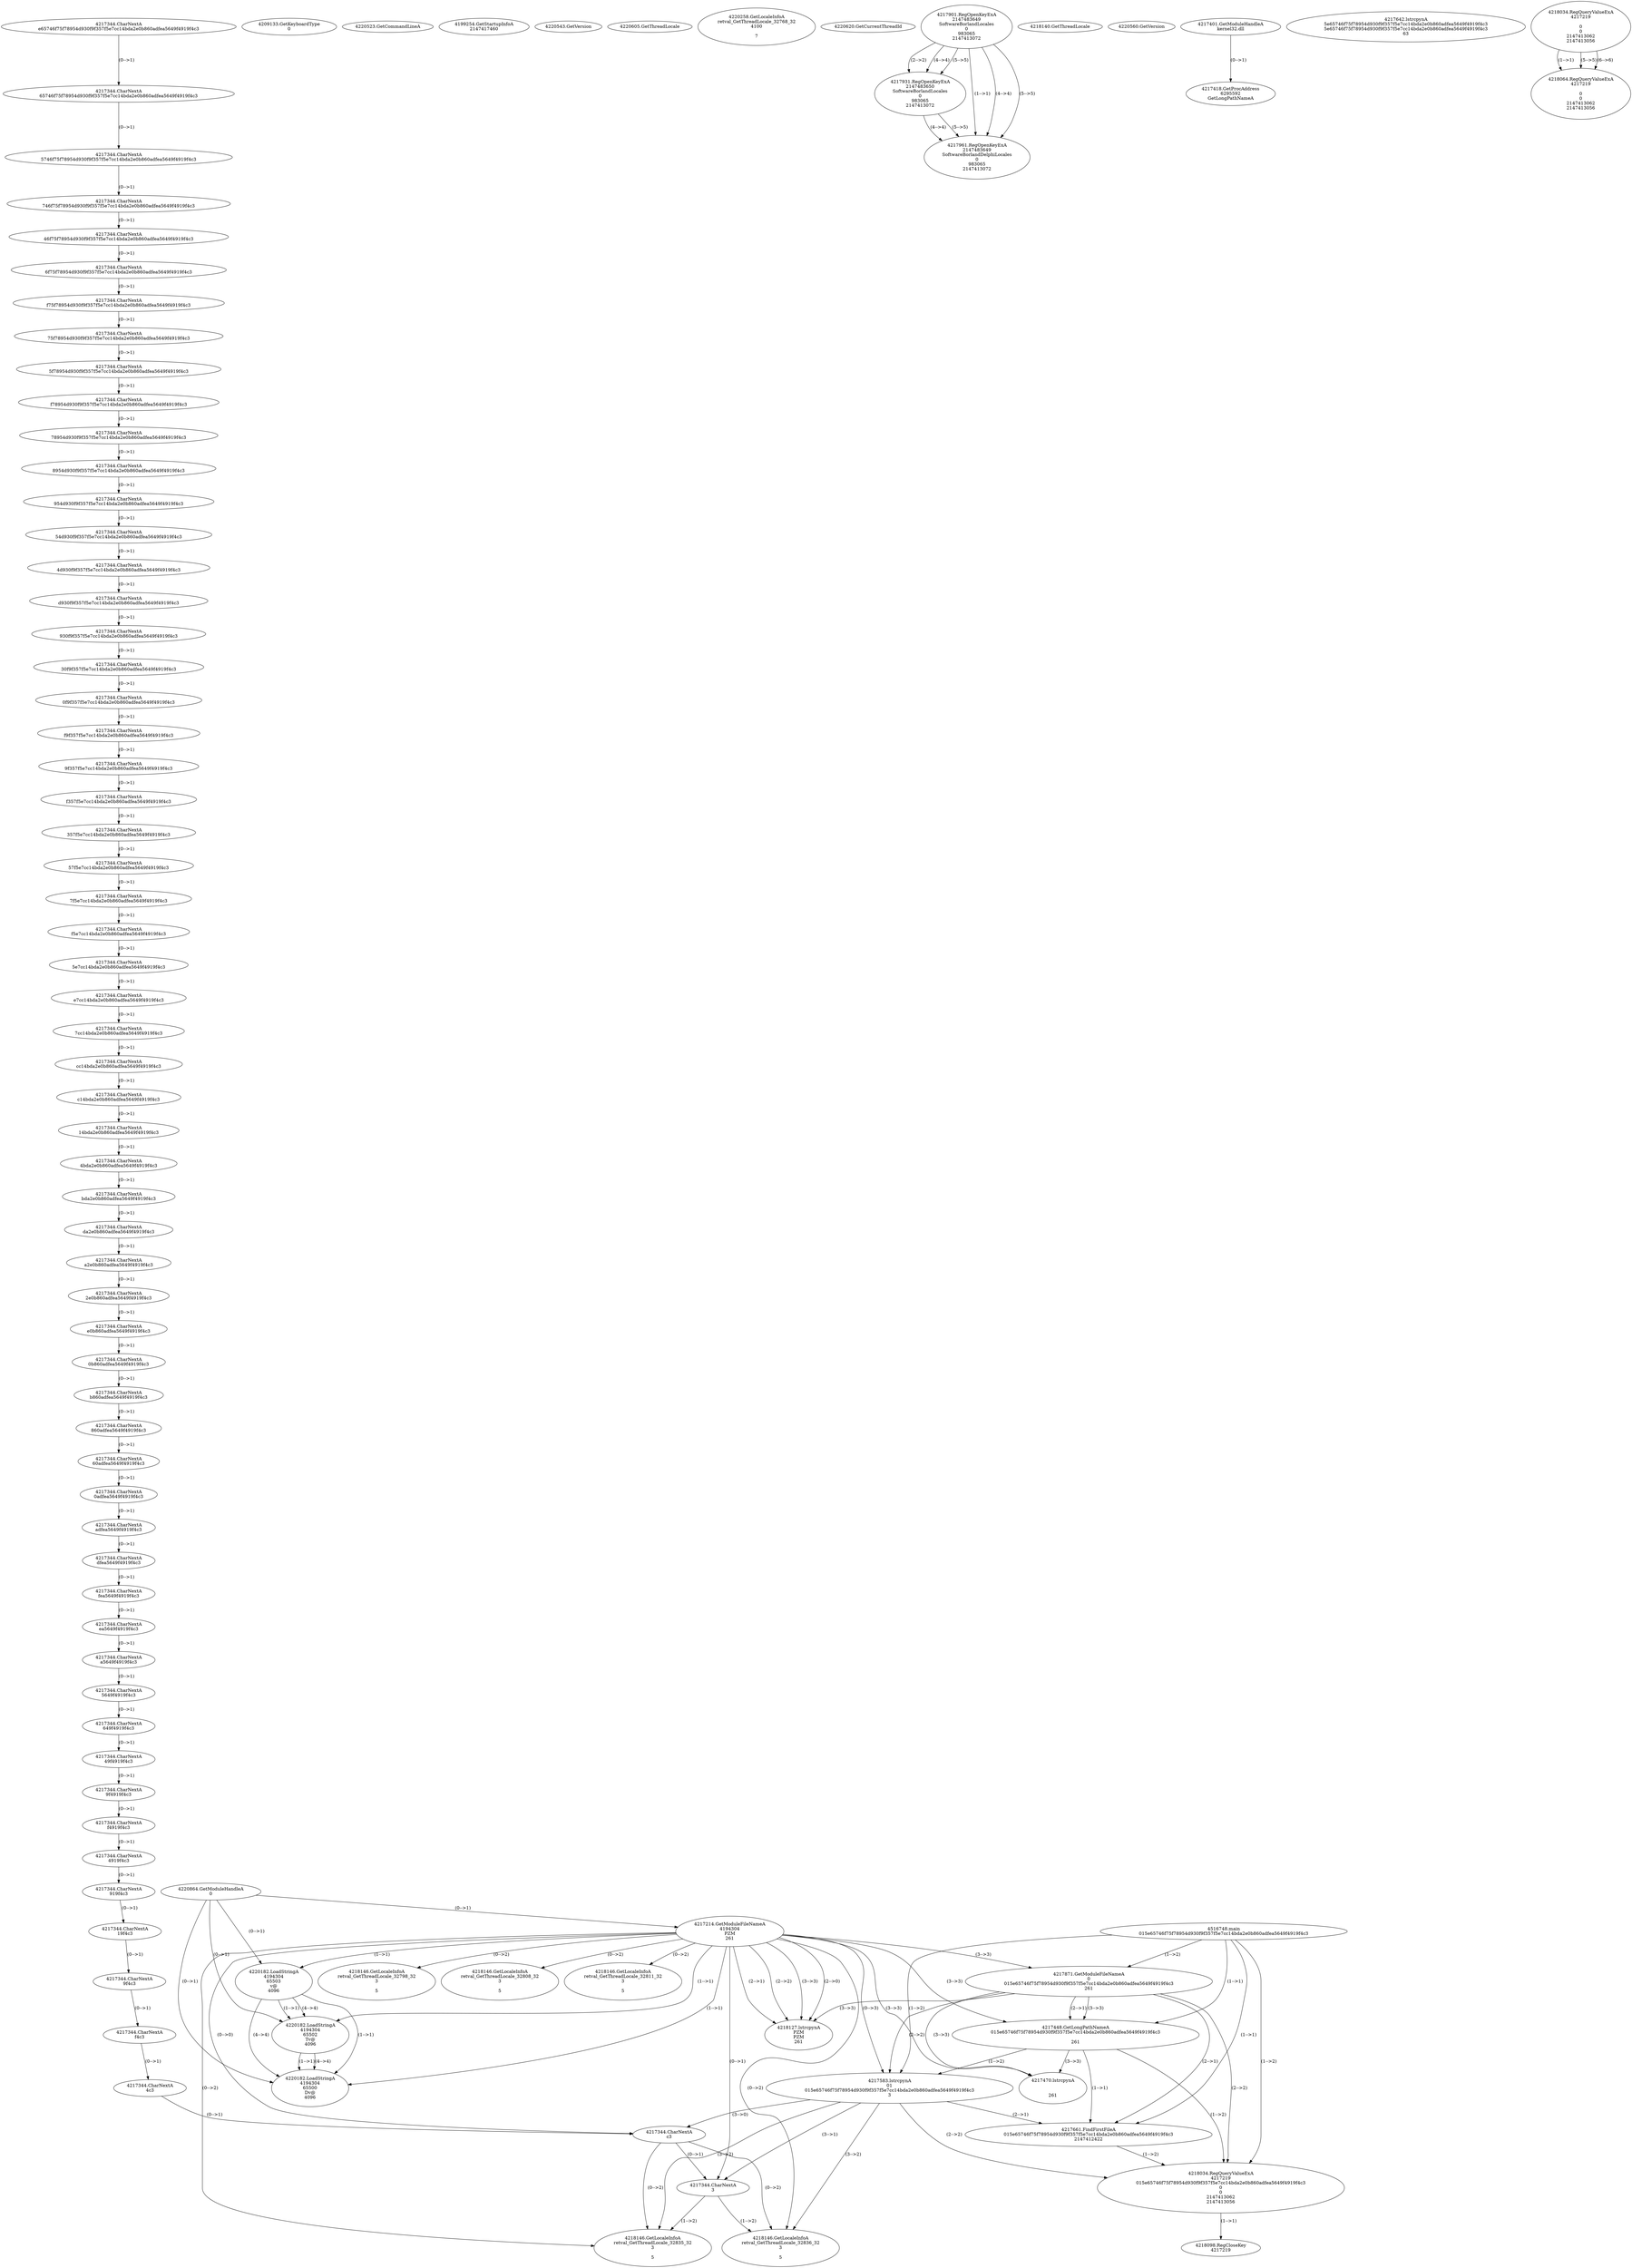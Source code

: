 // Global SCDG with merge call
digraph {
	0 [label="4516748.main
015e65746f75f78954d930f9f357f5e7cc14bda2e0b860adfea5649f4919f4c3"]
	1 [label="4220864.GetModuleHandleA
0"]
	2 [label="4209133.GetKeyboardType
0"]
	3 [label="4220523.GetCommandLineA
"]
	4 [label="4199254.GetStartupInfoA
2147417460"]
	5 [label="4220543.GetVersion
"]
	6 [label="4220605.GetThreadLocale
"]
	7 [label="4220258.GetLocaleInfoA
retval_GetThreadLocale_32768_32
4100

7"]
	8 [label="4220620.GetCurrentThreadId
"]
	9 [label="4217214.GetModuleFileNameA
4194304
PZM
261"]
	1 -> 9 [label="(0-->1)"]
	10 [label="4217871.GetModuleFileNameA
0
015e65746f75f78954d930f9f357f5e7cc14bda2e0b860adfea5649f4919f4c3
261"]
	0 -> 10 [label="(1-->2)"]
	9 -> 10 [label="(3-->3)"]
	11 [label="4217901.RegOpenKeyExA
2147483649
Software\Borland\Locales
0
983065
2147413072"]
	12 [label="4217931.RegOpenKeyExA
2147483650
Software\Borland\Locales
0
983065
2147413072"]
	11 -> 12 [label="(2-->2)"]
	11 -> 12 [label="(4-->4)"]
	11 -> 12 [label="(5-->5)"]
	13 [label="4217961.RegOpenKeyExA
2147483649
Software\Borland\Delphi\Locales
0
983065
2147413072"]
	11 -> 13 [label="(1-->1)"]
	11 -> 13 [label="(4-->4)"]
	12 -> 13 [label="(4-->4)"]
	11 -> 13 [label="(5-->5)"]
	12 -> 13 [label="(5-->5)"]
	14 [label="4218127.lstrcpynA
PZM
PZM
261"]
	9 -> 14 [label="(2-->1)"]
	9 -> 14 [label="(2-->2)"]
	9 -> 14 [label="(3-->3)"]
	10 -> 14 [label="(3-->3)"]
	9 -> 14 [label="(2-->0)"]
	15 [label="4218140.GetThreadLocale
"]
	16 [label="4218146.GetLocaleInfoA
retval_GetThreadLocale_32798_32
3

5"]
	9 -> 16 [label="(0-->2)"]
	17 [label="4220182.LoadStringA
4194304
65503
\v@
4096"]
	1 -> 17 [label="(0-->1)"]
	9 -> 17 [label="(1-->1)"]
	18 [label="4220182.LoadStringA
4194304
65502
Tv@
4096"]
	1 -> 18 [label="(0-->1)"]
	9 -> 18 [label="(1-->1)"]
	17 -> 18 [label="(1-->1)"]
	17 -> 18 [label="(4-->4)"]
	19 [label="4220560.GetVersion
"]
	20 [label="4217401.GetModuleHandleA
kernel32.dll"]
	21 [label="4217418.GetProcAddress
6295592
GetLongPathNameA"]
	20 -> 21 [label="(0-->1)"]
	22 [label="4217448.GetLongPathNameA
015e65746f75f78954d930f9f357f5e7cc14bda2e0b860adfea5649f4919f4c3

261"]
	0 -> 22 [label="(1-->1)"]
	10 -> 22 [label="(2-->1)"]
	9 -> 22 [label="(3-->3)"]
	10 -> 22 [label="(3-->3)"]
	23 [label="4217583.lstrcpynA
01
015e65746f75f78954d930f9f357f5e7cc14bda2e0b860adfea5649f4919f4c3
3"]
	0 -> 23 [label="(1-->2)"]
	10 -> 23 [label="(2-->2)"]
	22 -> 23 [label="(1-->2)"]
	9 -> 23 [label="(0-->3)"]
	24 [label="4217344.CharNextA
e65746f75f78954d930f9f357f5e7cc14bda2e0b860adfea5649f4919f4c3"]
	25 [label="4217344.CharNextA
65746f75f78954d930f9f357f5e7cc14bda2e0b860adfea5649f4919f4c3"]
	24 -> 25 [label="(0-->1)"]
	26 [label="4217344.CharNextA
5746f75f78954d930f9f357f5e7cc14bda2e0b860adfea5649f4919f4c3"]
	25 -> 26 [label="(0-->1)"]
	27 [label="4217344.CharNextA
746f75f78954d930f9f357f5e7cc14bda2e0b860adfea5649f4919f4c3"]
	26 -> 27 [label="(0-->1)"]
	28 [label="4217344.CharNextA
46f75f78954d930f9f357f5e7cc14bda2e0b860adfea5649f4919f4c3"]
	27 -> 28 [label="(0-->1)"]
	29 [label="4217344.CharNextA
6f75f78954d930f9f357f5e7cc14bda2e0b860adfea5649f4919f4c3"]
	28 -> 29 [label="(0-->1)"]
	30 [label="4217344.CharNextA
f75f78954d930f9f357f5e7cc14bda2e0b860adfea5649f4919f4c3"]
	29 -> 30 [label="(0-->1)"]
	31 [label="4217344.CharNextA
75f78954d930f9f357f5e7cc14bda2e0b860adfea5649f4919f4c3"]
	30 -> 31 [label="(0-->1)"]
	32 [label="4217344.CharNextA
5f78954d930f9f357f5e7cc14bda2e0b860adfea5649f4919f4c3"]
	31 -> 32 [label="(0-->1)"]
	33 [label="4217344.CharNextA
f78954d930f9f357f5e7cc14bda2e0b860adfea5649f4919f4c3"]
	32 -> 33 [label="(0-->1)"]
	34 [label="4217344.CharNextA
78954d930f9f357f5e7cc14bda2e0b860adfea5649f4919f4c3"]
	33 -> 34 [label="(0-->1)"]
	35 [label="4217344.CharNextA
8954d930f9f357f5e7cc14bda2e0b860adfea5649f4919f4c3"]
	34 -> 35 [label="(0-->1)"]
	36 [label="4217344.CharNextA
954d930f9f357f5e7cc14bda2e0b860adfea5649f4919f4c3"]
	35 -> 36 [label="(0-->1)"]
	37 [label="4217344.CharNextA
54d930f9f357f5e7cc14bda2e0b860adfea5649f4919f4c3"]
	36 -> 37 [label="(0-->1)"]
	38 [label="4217344.CharNextA
4d930f9f357f5e7cc14bda2e0b860adfea5649f4919f4c3"]
	37 -> 38 [label="(0-->1)"]
	39 [label="4217344.CharNextA
d930f9f357f5e7cc14bda2e0b860adfea5649f4919f4c3"]
	38 -> 39 [label="(0-->1)"]
	40 [label="4217344.CharNextA
930f9f357f5e7cc14bda2e0b860adfea5649f4919f4c3"]
	39 -> 40 [label="(0-->1)"]
	41 [label="4217344.CharNextA
30f9f357f5e7cc14bda2e0b860adfea5649f4919f4c3"]
	40 -> 41 [label="(0-->1)"]
	42 [label="4217344.CharNextA
0f9f357f5e7cc14bda2e0b860adfea5649f4919f4c3"]
	41 -> 42 [label="(0-->1)"]
	43 [label="4217344.CharNextA
f9f357f5e7cc14bda2e0b860adfea5649f4919f4c3"]
	42 -> 43 [label="(0-->1)"]
	44 [label="4217344.CharNextA
9f357f5e7cc14bda2e0b860adfea5649f4919f4c3"]
	43 -> 44 [label="(0-->1)"]
	45 [label="4217344.CharNextA
f357f5e7cc14bda2e0b860adfea5649f4919f4c3"]
	44 -> 45 [label="(0-->1)"]
	46 [label="4217344.CharNextA
357f5e7cc14bda2e0b860adfea5649f4919f4c3"]
	45 -> 46 [label="(0-->1)"]
	47 [label="4217344.CharNextA
57f5e7cc14bda2e0b860adfea5649f4919f4c3"]
	46 -> 47 [label="(0-->1)"]
	48 [label="4217344.CharNextA
7f5e7cc14bda2e0b860adfea5649f4919f4c3"]
	47 -> 48 [label="(0-->1)"]
	49 [label="4217344.CharNextA
f5e7cc14bda2e0b860adfea5649f4919f4c3"]
	48 -> 49 [label="(0-->1)"]
	50 [label="4217344.CharNextA
5e7cc14bda2e0b860adfea5649f4919f4c3"]
	49 -> 50 [label="(0-->1)"]
	51 [label="4217344.CharNextA
e7cc14bda2e0b860adfea5649f4919f4c3"]
	50 -> 51 [label="(0-->1)"]
	52 [label="4217344.CharNextA
7cc14bda2e0b860adfea5649f4919f4c3"]
	51 -> 52 [label="(0-->1)"]
	53 [label="4217344.CharNextA
cc14bda2e0b860adfea5649f4919f4c3"]
	52 -> 53 [label="(0-->1)"]
	54 [label="4217344.CharNextA
c14bda2e0b860adfea5649f4919f4c3"]
	53 -> 54 [label="(0-->1)"]
	55 [label="4217344.CharNextA
14bda2e0b860adfea5649f4919f4c3"]
	54 -> 55 [label="(0-->1)"]
	56 [label="4217344.CharNextA
4bda2e0b860adfea5649f4919f4c3"]
	55 -> 56 [label="(0-->1)"]
	57 [label="4217344.CharNextA
bda2e0b860adfea5649f4919f4c3"]
	56 -> 57 [label="(0-->1)"]
	58 [label="4217344.CharNextA
da2e0b860adfea5649f4919f4c3"]
	57 -> 58 [label="(0-->1)"]
	59 [label="4217344.CharNextA
a2e0b860adfea5649f4919f4c3"]
	58 -> 59 [label="(0-->1)"]
	60 [label="4217344.CharNextA
2e0b860adfea5649f4919f4c3"]
	59 -> 60 [label="(0-->1)"]
	61 [label="4217344.CharNextA
e0b860adfea5649f4919f4c3"]
	60 -> 61 [label="(0-->1)"]
	62 [label="4217344.CharNextA
0b860adfea5649f4919f4c3"]
	61 -> 62 [label="(0-->1)"]
	63 [label="4217344.CharNextA
b860adfea5649f4919f4c3"]
	62 -> 63 [label="(0-->1)"]
	64 [label="4217344.CharNextA
860adfea5649f4919f4c3"]
	63 -> 64 [label="(0-->1)"]
	65 [label="4217344.CharNextA
60adfea5649f4919f4c3"]
	64 -> 65 [label="(0-->1)"]
	66 [label="4217344.CharNextA
0adfea5649f4919f4c3"]
	65 -> 66 [label="(0-->1)"]
	67 [label="4217344.CharNextA
adfea5649f4919f4c3"]
	66 -> 67 [label="(0-->1)"]
	68 [label="4217344.CharNextA
dfea5649f4919f4c3"]
	67 -> 68 [label="(0-->1)"]
	69 [label="4217344.CharNextA
fea5649f4919f4c3"]
	68 -> 69 [label="(0-->1)"]
	70 [label="4217344.CharNextA
ea5649f4919f4c3"]
	69 -> 70 [label="(0-->1)"]
	71 [label="4217344.CharNextA
a5649f4919f4c3"]
	70 -> 71 [label="(0-->1)"]
	72 [label="4217344.CharNextA
5649f4919f4c3"]
	71 -> 72 [label="(0-->1)"]
	73 [label="4217344.CharNextA
649f4919f4c3"]
	72 -> 73 [label="(0-->1)"]
	74 [label="4217344.CharNextA
49f4919f4c3"]
	73 -> 74 [label="(0-->1)"]
	75 [label="4217344.CharNextA
9f4919f4c3"]
	74 -> 75 [label="(0-->1)"]
	76 [label="4217344.CharNextA
f4919f4c3"]
	75 -> 76 [label="(0-->1)"]
	77 [label="4217344.CharNextA
4919f4c3"]
	76 -> 77 [label="(0-->1)"]
	78 [label="4217344.CharNextA
919f4c3"]
	77 -> 78 [label="(0-->1)"]
	79 [label="4217344.CharNextA
19f4c3"]
	78 -> 79 [label="(0-->1)"]
	80 [label="4217344.CharNextA
9f4c3"]
	79 -> 80 [label="(0-->1)"]
	81 [label="4217344.CharNextA
f4c3"]
	80 -> 81 [label="(0-->1)"]
	82 [label="4217344.CharNextA
4c3"]
	81 -> 82 [label="(0-->1)"]
	83 [label="4217344.CharNextA
c3"]
	82 -> 83 [label="(0-->1)"]
	9 -> 83 [label="(0-->0)"]
	23 -> 83 [label="(3-->0)"]
	84 [label="4217344.CharNextA
3"]
	9 -> 84 [label="(0-->1)"]
	23 -> 84 [label="(3-->1)"]
	83 -> 84 [label="(0-->1)"]
	85 [label="4217642.lstrcpynA
5e65746f75f78954d930f9f357f5e7cc14bda2e0b860adfea5649f4919f4c3
5e65746f75f78954d930f9f357f5e7cc14bda2e0b860adfea5649f4919f4c3
63"]
	86 [label="4217661.FindFirstFileA
015e65746f75f78954d930f9f357f5e7cc14bda2e0b860adfea5649f4919f4c3
2147412422"]
	0 -> 86 [label="(1-->1)"]
	10 -> 86 [label="(2-->1)"]
	22 -> 86 [label="(1-->1)"]
	23 -> 86 [label="(2-->1)"]
	87 [label="4218034.RegQueryValueExA
4217219
015e65746f75f78954d930f9f357f5e7cc14bda2e0b860adfea5649f4919f4c3
0
0
2147413062
2147413056"]
	0 -> 87 [label="(1-->2)"]
	10 -> 87 [label="(2-->2)"]
	22 -> 87 [label="(1-->2)"]
	23 -> 87 [label="(2-->2)"]
	86 -> 87 [label="(1-->2)"]
	88 [label="4218098.RegCloseKey
4217219"]
	87 -> 88 [label="(1-->1)"]
	89 [label="4218146.GetLocaleInfoA
retval_GetThreadLocale_32835_32
3

5"]
	9 -> 89 [label="(0-->2)"]
	23 -> 89 [label="(3-->2)"]
	83 -> 89 [label="(0-->2)"]
	84 -> 89 [label="(1-->2)"]
	90 [label="4218146.GetLocaleInfoA
retval_GetThreadLocale_32836_32
3

5"]
	9 -> 90 [label="(0-->2)"]
	23 -> 90 [label="(3-->2)"]
	83 -> 90 [label="(0-->2)"]
	84 -> 90 [label="(1-->2)"]
	91 [label="4217470.lstrcpynA


261"]
	9 -> 91 [label="(3-->3)"]
	10 -> 91 [label="(3-->3)"]
	22 -> 91 [label="(3-->3)"]
	92 [label="4218034.RegQueryValueExA
4217219

0
0
2147413062
2147413056"]
	93 [label="4218064.RegQueryValueExA
4217219

0
0
2147413062
2147413056"]
	92 -> 93 [label="(1-->1)"]
	92 -> 93 [label="(5-->5)"]
	92 -> 93 [label="(6-->6)"]
	94 [label="4218146.GetLocaleInfoA
retval_GetThreadLocale_32808_32
3

5"]
	9 -> 94 [label="(0-->2)"]
	95 [label="4218146.GetLocaleInfoA
retval_GetThreadLocale_32811_32
3

5"]
	9 -> 95 [label="(0-->2)"]
	96 [label="4220182.LoadStringA
4194304
65500
Dv@
4096"]
	1 -> 96 [label="(0-->1)"]
	9 -> 96 [label="(1-->1)"]
	17 -> 96 [label="(1-->1)"]
	18 -> 96 [label="(1-->1)"]
	17 -> 96 [label="(4-->4)"]
	18 -> 96 [label="(4-->4)"]
}
